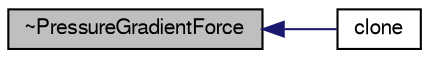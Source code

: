 digraph "~PressureGradientForce"
{
  bgcolor="transparent";
  edge [fontname="FreeSans",fontsize="10",labelfontname="FreeSans",labelfontsize="10"];
  node [fontname="FreeSans",fontsize="10",shape=record];
  rankdir="LR";
  Node5 [label="~PressureGradientForce",height=0.2,width=0.4,color="black", fillcolor="grey75", style="filled", fontcolor="black"];
  Node5 -> Node6 [dir="back",color="midnightblue",fontsize="10",style="solid",fontname="FreeSans"];
  Node6 [label="clone",height=0.2,width=0.4,color="black",URL="$a24158.html#ac7eaa8b220cc46ce90a03b7fc312138e",tooltip="Construct and return a clone. "];
}
